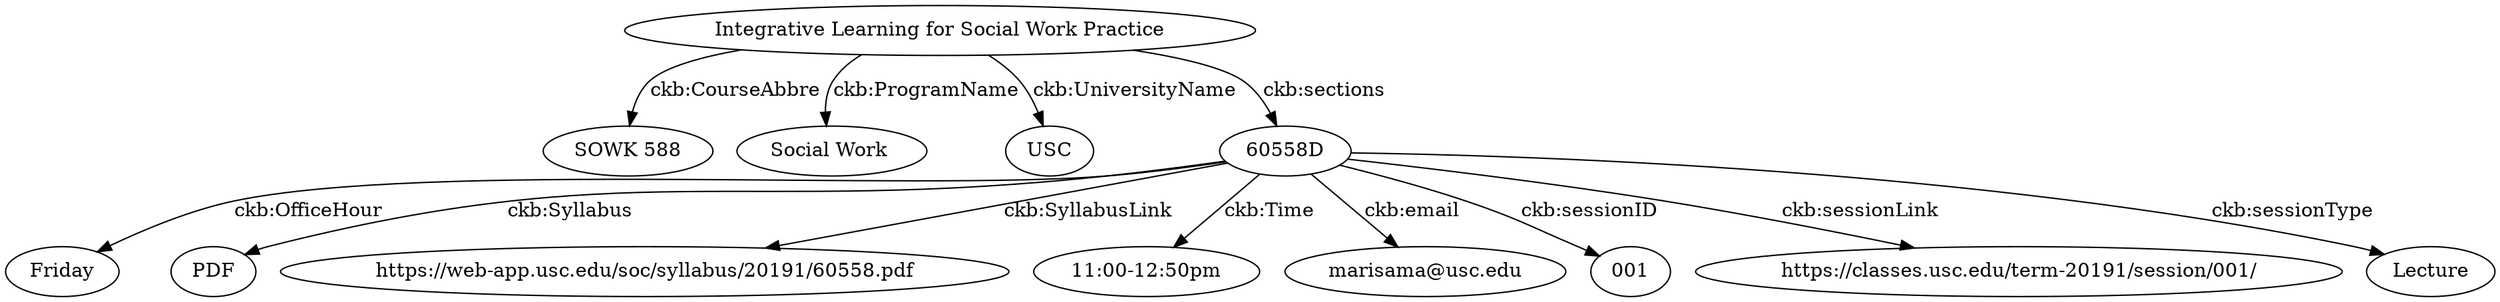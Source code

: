 strict digraph tree {  < Integrative Learning for Social Work Practice >-><SOWK 588>[label=<ckb:CourseAbbre>];
< Integrative Learning for Social Work Practice >-><Social Work >[label=<ckb:ProgramName>];
< Integrative Learning for Social Work Practice >-><USC>[label=<ckb:UniversityName>];
< Integrative Learning for Social Work Practice >-><60558D>[label=<ckb:sections>];
<60558D>-><Friday>[label=<ckb:Days>];
<60558D>-><Friday>[label=<ckb:OfficeHour>];
<60558D>-><PDF>[label=<ckb:Syllabus>];
<60558D>-><https://web-app.usc.edu/soc/syllabus/20191/60558.pdf>[label=<ckb:SyllabusLink>];
<60558D>-><11:00-12:50pm>[label=<ckb:Time>];
<60558D>-><marisama@usc.edu>[label=<ckb:email>];
<60558D>-><001>[label=<ckb:sessionID>];
<60558D>-><https://classes.usc.edu/term-20191/session/001/>[label=<ckb:sessionLink>];
<60558D>-><Lecture>[label=<ckb:sessionType>];
}